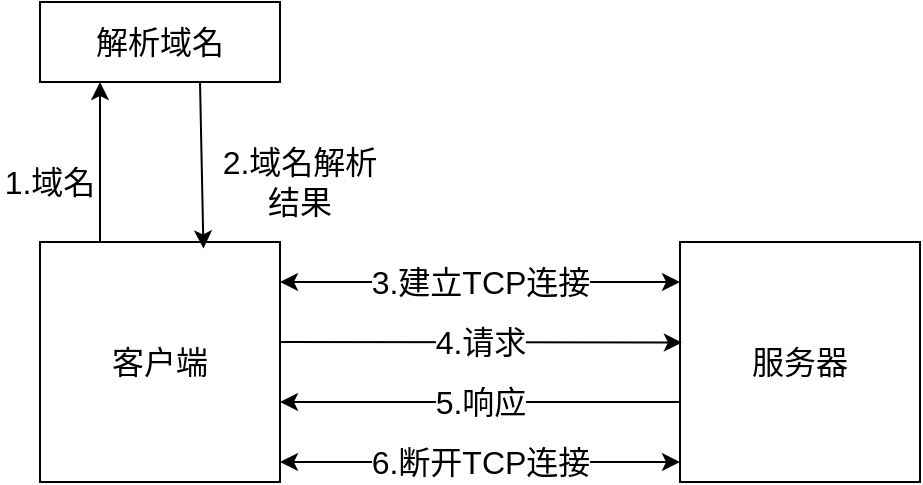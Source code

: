 <mxfile version="10.7.7" type="device"><diagram id="aFJ4n8aPq504e_L-Nt-9" name="第 1 页"><mxGraphModel dx="894" dy="596" grid="1" gridSize="10" guides="1" tooltips="1" connect="1" arrows="1" fold="1" page="1" pageScale="1" pageWidth="827" pageHeight="1169" math="0" shadow="0"><root><mxCell id="0"/><mxCell id="1" parent="0"/><mxCell id="JZRDUwKNJP53RiSVyguH-1" value="&lt;font style=&quot;font-size: 16px&quot;&gt;客户端&lt;/font&gt;" style="rounded=0;whiteSpace=wrap;html=1;" vertex="1" parent="1"><mxGeometry x="120" y="240" width="120" height="120" as="geometry"/></mxCell><mxCell id="JZRDUwKNJP53RiSVyguH-2" value="&lt;font style=&quot;font-size: 16px&quot;&gt;服务器&lt;/font&gt;" style="rounded=0;whiteSpace=wrap;html=1;" vertex="1" parent="1"><mxGeometry x="440" y="240" width="120" height="120" as="geometry"/></mxCell><mxCell id="JZRDUwKNJP53RiSVyguH-3" value="&lt;font style=&quot;font-size: 16px&quot;&gt;解析域名&lt;/font&gt;" style="rounded=0;whiteSpace=wrap;html=1;" vertex="1" parent="1"><mxGeometry x="120" y="120" width="120" height="40" as="geometry"/></mxCell><mxCell id="JZRDUwKNJP53RiSVyguH-4" value="" style="endArrow=classic;html=1;entryX=0.25;entryY=1;entryDx=0;entryDy=0;" edge="1" parent="1" target="JZRDUwKNJP53RiSVyguH-3"><mxGeometry width="50" height="50" relative="1" as="geometry"><mxPoint x="150" y="240" as="sourcePoint"/><mxPoint x="150" y="170" as="targetPoint"/></mxGeometry></mxCell><mxCell id="JZRDUwKNJP53RiSVyguH-5" value="&lt;font style=&quot;font-size: 16px&quot;&gt;1.域名&lt;/font&gt;" style="text;html=1;strokeColor=none;fillColor=none;align=center;verticalAlign=middle;whiteSpace=wrap;rounded=0;" vertex="1" parent="1"><mxGeometry x="100" y="200" width="50" height="20" as="geometry"/></mxCell><mxCell id="JZRDUwKNJP53RiSVyguH-6" value="" style="endArrow=classic;html=1;entryX=0.681;entryY=0.027;entryDx=0;entryDy=0;entryPerimeter=0;" edge="1" parent="1" target="JZRDUwKNJP53RiSVyguH-1"><mxGeometry width="50" height="50" relative="1" as="geometry"><mxPoint x="200" y="160" as="sourcePoint"/><mxPoint x="200" y="240" as="targetPoint"/></mxGeometry></mxCell><mxCell id="JZRDUwKNJP53RiSVyguH-7" value="&lt;font style=&quot;font-size: 16px&quot;&gt;2.域名解析结果&lt;/font&gt;" style="text;html=1;strokeColor=none;fillColor=none;align=center;verticalAlign=middle;whiteSpace=wrap;rounded=0;" vertex="1" parent="1"><mxGeometry x="210" y="200" width="80" height="20" as="geometry"/></mxCell><mxCell id="JZRDUwKNJP53RiSVyguH-12" value="&lt;font style=&quot;font-size: 16px&quot;&gt;3.建立TCP连接&lt;/font&gt;" style="endArrow=classic;startArrow=classic;html=1;" edge="1" parent="1"><mxGeometry width="50" height="50" relative="1" as="geometry"><mxPoint x="240" y="260" as="sourcePoint"/><mxPoint x="440" y="260" as="targetPoint"/></mxGeometry></mxCell><mxCell id="JZRDUwKNJP53RiSVyguH-13" value="&lt;font style=&quot;font-size: 16px&quot;&gt;6.断开TCP连接&lt;/font&gt;" style="endArrow=classic;startArrow=classic;html=1;" edge="1" parent="1"><mxGeometry width="50" height="50" relative="1" as="geometry"><mxPoint x="240" y="350" as="sourcePoint"/><mxPoint x="440" y="350" as="targetPoint"/></mxGeometry></mxCell><mxCell id="JZRDUwKNJP53RiSVyguH-14" value="&lt;font style=&quot;font-size: 16px&quot;&gt;4.请求&lt;/font&gt;" style="endArrow=classic;html=1;entryX=0.008;entryY=0.419;entryDx=0;entryDy=0;entryPerimeter=0;" edge="1" parent="1" target="JZRDUwKNJP53RiSVyguH-2"><mxGeometry width="50" height="50" relative="1" as="geometry"><mxPoint x="240" y="290" as="sourcePoint"/><mxPoint x="410" y="290" as="targetPoint"/></mxGeometry></mxCell><mxCell id="JZRDUwKNJP53RiSVyguH-16" value="&lt;font style=&quot;font-size: 16px&quot;&gt;5.响应&lt;/font&gt;" style="endArrow=classic;html=1;" edge="1" parent="1"><mxGeometry width="50" height="50" relative="1" as="geometry"><mxPoint x="440" y="320" as="sourcePoint"/><mxPoint x="240" y="320" as="targetPoint"/></mxGeometry></mxCell></root></mxGraphModel></diagram></mxfile>